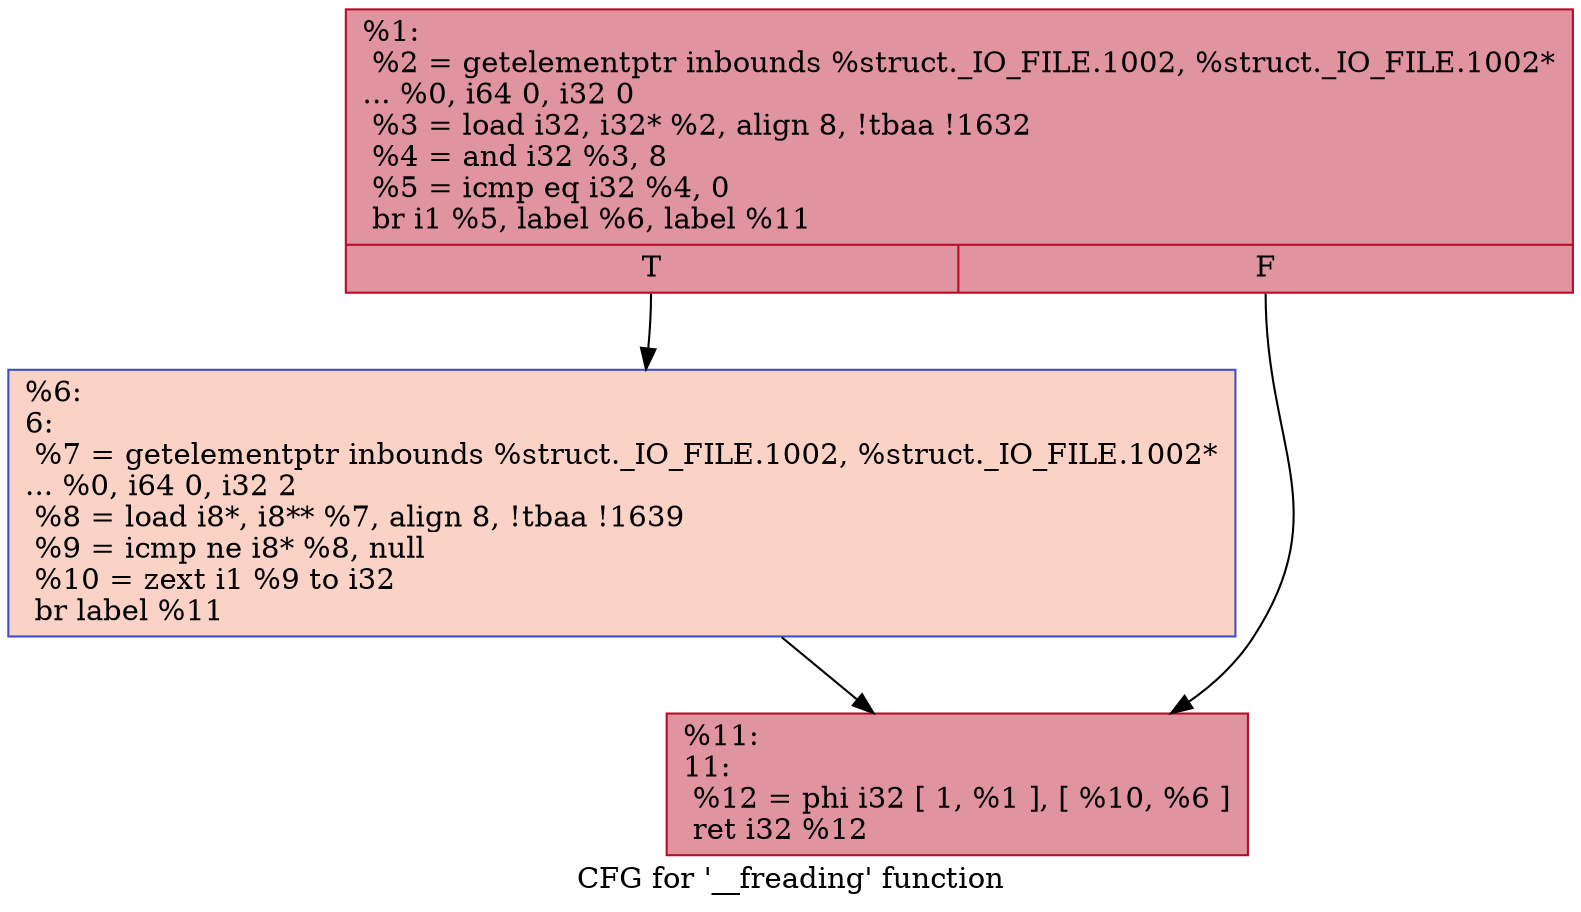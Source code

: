 digraph "CFG for '__freading' function" {
	label="CFG for '__freading' function";

	Node0x18fde70 [shape=record,color="#b70d28ff", style=filled, fillcolor="#b70d2870",label="{%1:\l  %2 = getelementptr inbounds %struct._IO_FILE.1002, %struct._IO_FILE.1002*\l... %0, i64 0, i32 0\l  %3 = load i32, i32* %2, align 8, !tbaa !1632\l  %4 = and i32 %3, 8\l  %5 = icmp eq i32 %4, 0\l  br i1 %5, label %6, label %11\l|{<s0>T|<s1>F}}"];
	Node0x18fde70:s0 -> Node0x18fe020;
	Node0x18fde70:s1 -> Node0x18fe070;
	Node0x18fe020 [shape=record,color="#3d50c3ff", style=filled, fillcolor="#f59c7d70",label="{%6:\l6:                                                \l  %7 = getelementptr inbounds %struct._IO_FILE.1002, %struct._IO_FILE.1002*\l... %0, i64 0, i32 2\l  %8 = load i8*, i8** %7, align 8, !tbaa !1639\l  %9 = icmp ne i8* %8, null\l  %10 = zext i1 %9 to i32\l  br label %11\l}"];
	Node0x18fe020 -> Node0x18fe070;
	Node0x18fe070 [shape=record,color="#b70d28ff", style=filled, fillcolor="#b70d2870",label="{%11:\l11:                                               \l  %12 = phi i32 [ 1, %1 ], [ %10, %6 ]\l  ret i32 %12\l}"];
}
